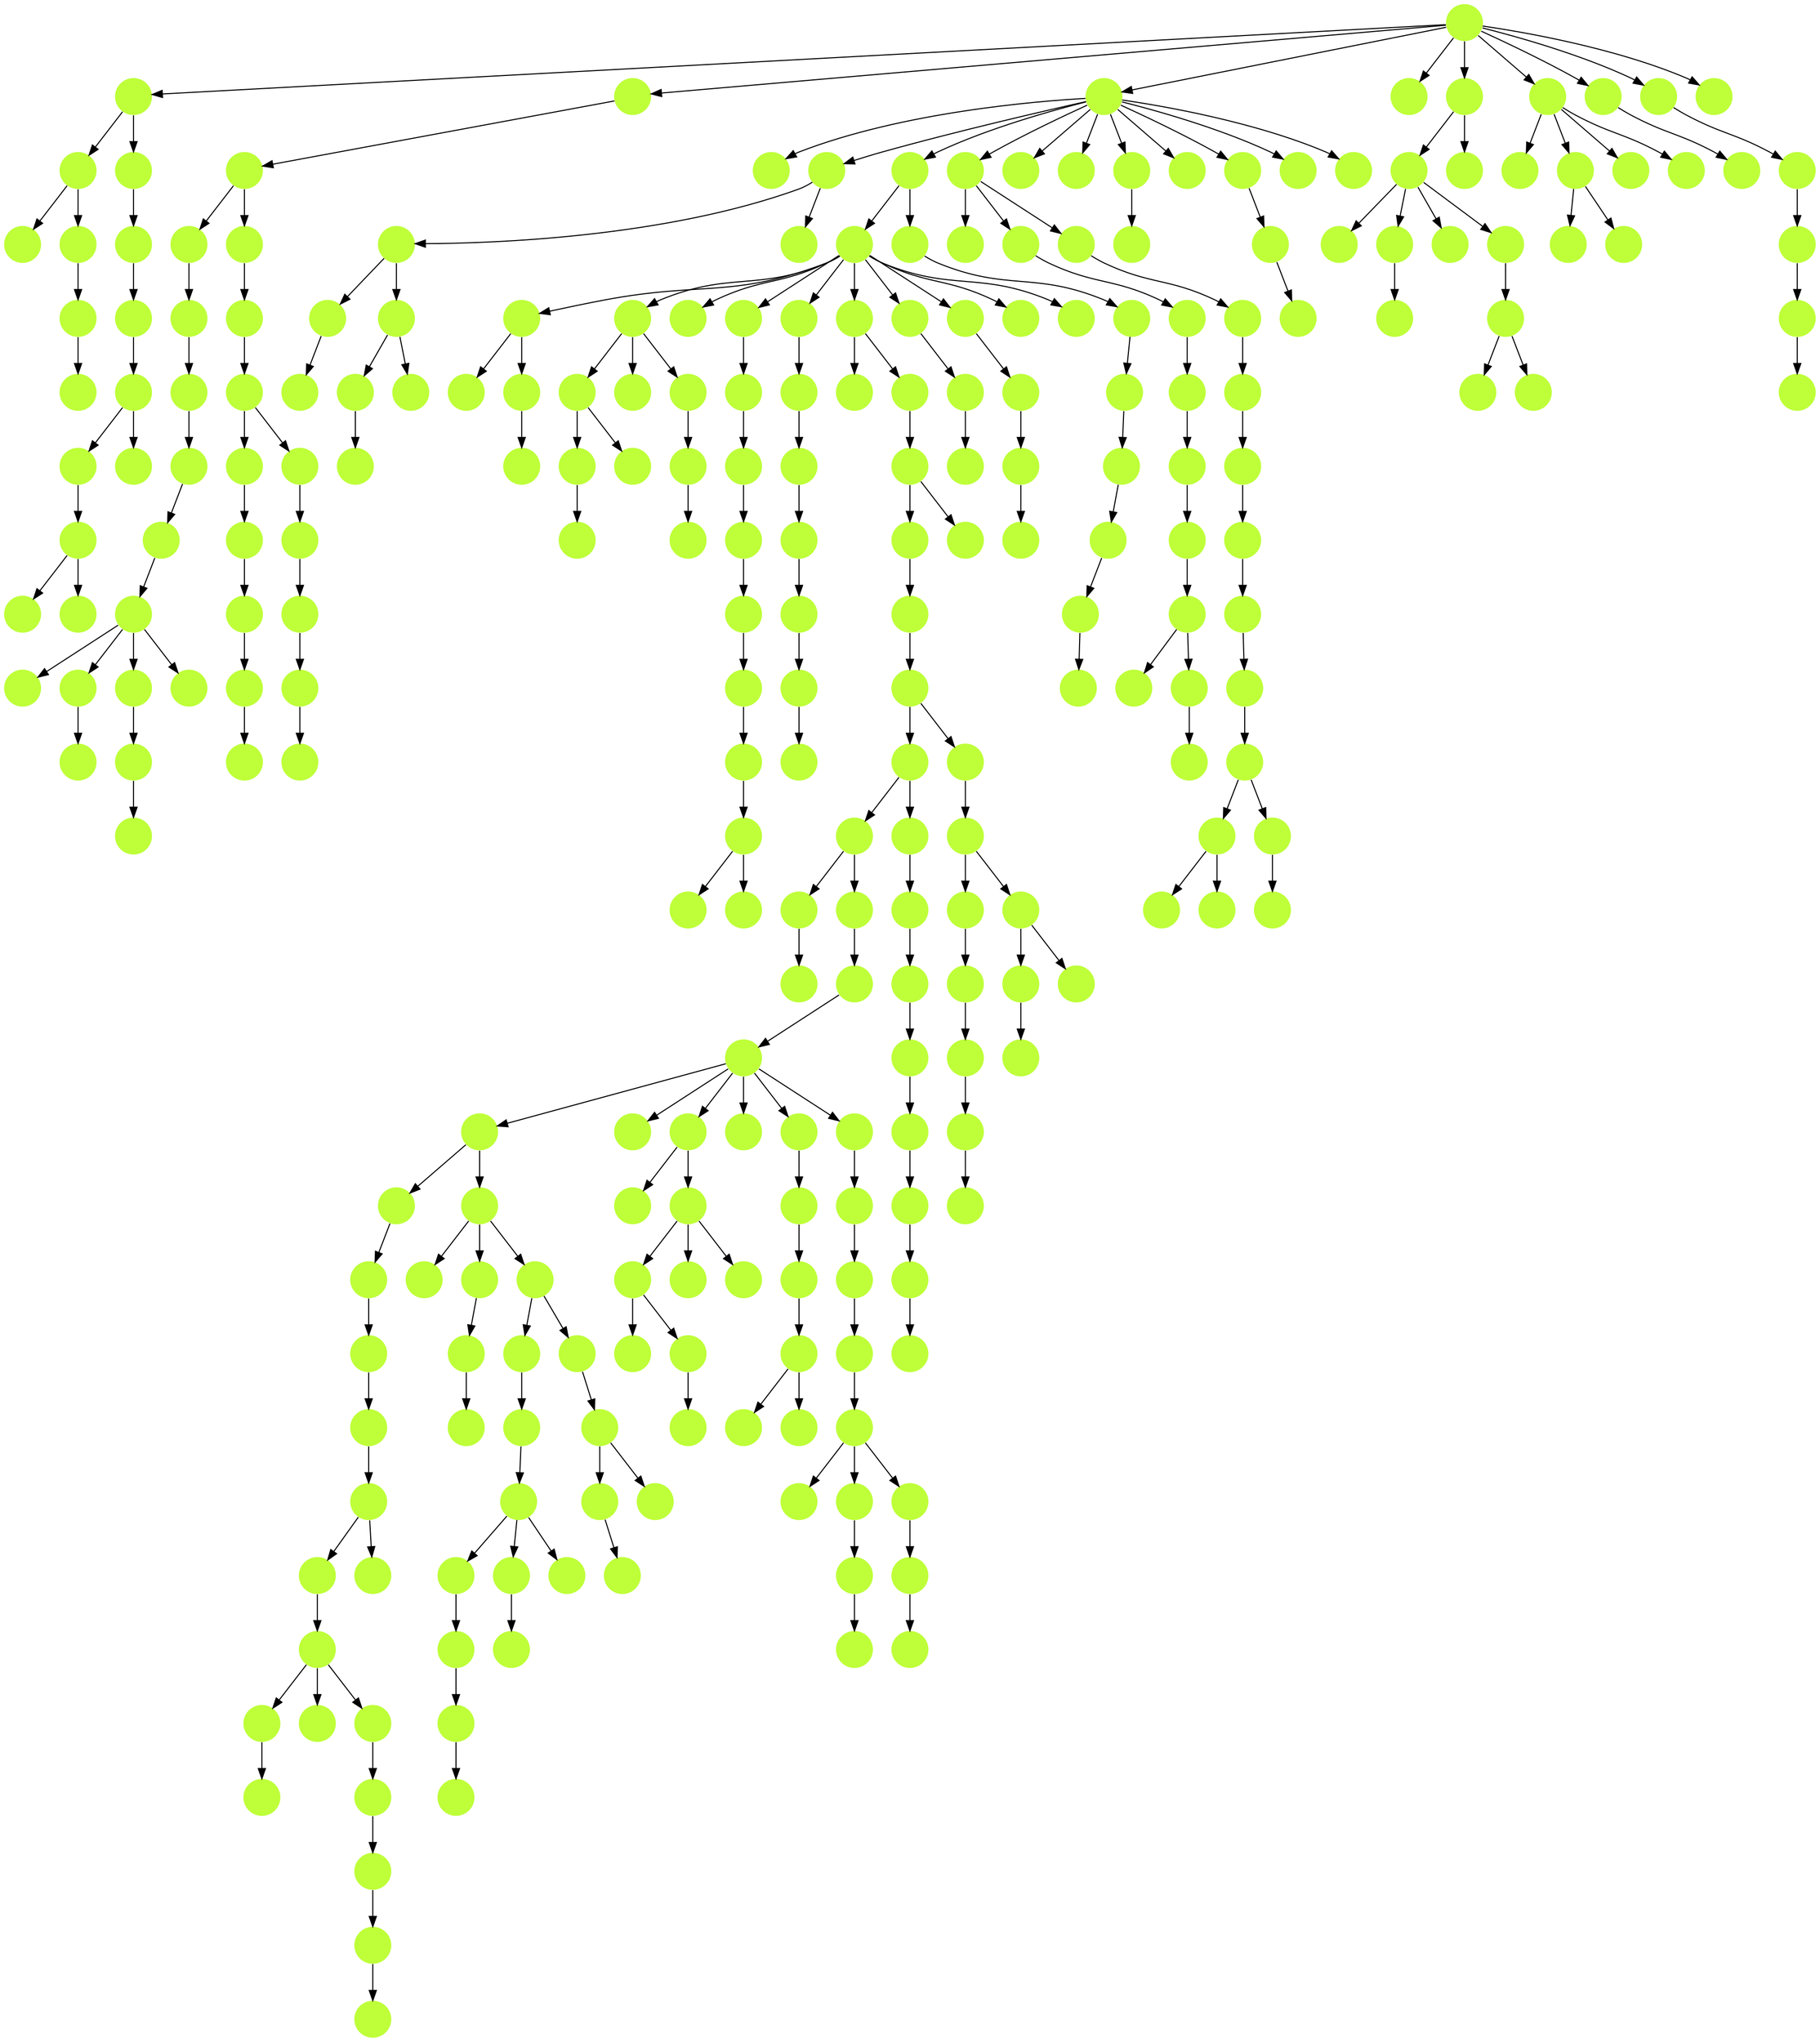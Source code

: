 digraph{
0 [tooltip = "N", penwidth = 0, style = filled, fillcolor = "#beff39", shape = circle, label = ""]
1 [tooltip = "N", penwidth = 0, style = filled, fillcolor = "#beff39", shape = circle, label = ""]
2 [tooltip = "N", penwidth = 0, style = filled, fillcolor = "#beff39", shape = circle, label = ""]
3 [tooltip = "N", penwidth = 0, style = filled, fillcolor = "#beff39", shape = circle, label = ""]
4 [tooltip = "N", penwidth = 0, style = filled, fillcolor = "#beff39", shape = circle, label = ""]
5 [tooltip = "N", penwidth = 0, style = filled, fillcolor = "#beff39", shape = circle, label = ""]
6 [tooltip = "N", penwidth = 0, style = filled, fillcolor = "#beff39", shape = circle, label = ""]
7 [tooltip = "N", penwidth = 0, style = filled, fillcolor = "#beff39", shape = circle, label = ""]
8 [tooltip = "N", penwidth = 0, style = filled, fillcolor = "#beff39", shape = circle, label = ""]
9 [tooltip = "N", penwidth = 0, style = filled, fillcolor = "#beff39", shape = circle, label = ""]
10 [tooltip = "N", penwidth = 0, style = filled, fillcolor = "#beff39", shape = circle, label = ""]
11 [tooltip = "N", penwidth = 0, style = filled, fillcolor = "#beff39", shape = circle, label = ""]
12 [tooltip = "N", penwidth = 0, style = filled, fillcolor = "#beff39", shape = circle, label = ""]
13 [tooltip = "N", penwidth = 0, style = filled, fillcolor = "#beff39", shape = circle, label = ""]
14 [tooltip = "N", penwidth = 0, style = filled, fillcolor = "#beff39", shape = circle, label = ""]
15 [tooltip = "N", penwidth = 0, style = filled, fillcolor = "#beff39", shape = circle, label = ""]
16 [tooltip = "N", penwidth = 0, style = filled, fillcolor = "#beff39", shape = circle, label = ""]
17 [tooltip = "N", penwidth = 0, style = filled, fillcolor = "#beff39", shape = circle, label = ""]
18 [tooltip = "N", penwidth = 0, style = filled, fillcolor = "#beff39", shape = circle, label = ""]
19 [tooltip = "N", penwidth = 0, style = filled, fillcolor = "#beff39", shape = circle, label = ""]
20 [tooltip = "N", penwidth = 0, style = filled, fillcolor = "#beff39", shape = circle, label = ""]
21 [tooltip = "N", penwidth = 0, style = filled, fillcolor = "#beff39", shape = circle, label = ""]
22 [tooltip = "N", penwidth = 0, style = filled, fillcolor = "#beff39", shape = circle, label = ""]
23 [tooltip = "N", penwidth = 0, style = filled, fillcolor = "#beff39", shape = circle, label = ""]
24 [tooltip = "N", penwidth = 0, style = filled, fillcolor = "#beff39", shape = circle, label = ""]
25 [tooltip = "N", penwidth = 0, style = filled, fillcolor = "#beff39", shape = circle, label = ""]
26 [tooltip = "N", penwidth = 0, style = filled, fillcolor = "#beff39", shape = circle, label = ""]
27 [tooltip = "N", penwidth = 0, style = filled, fillcolor = "#beff39", shape = circle, label = ""]
28 [tooltip = "N", penwidth = 0, style = filled, fillcolor = "#beff39", shape = circle, label = ""]
29 [tooltip = "N", penwidth = 0, style = filled, fillcolor = "#beff39", shape = circle, label = ""]
30 [tooltip = "N", penwidth = 0, style = filled, fillcolor = "#beff39", shape = circle, label = ""]
31 [tooltip = "N", penwidth = 0, style = filled, fillcolor = "#beff39", shape = circle, label = ""]
32 [tooltip = "N", penwidth = 0, style = filled, fillcolor = "#beff39", shape = circle, label = ""]
33 [tooltip = "N", penwidth = 0, style = filled, fillcolor = "#beff39", shape = circle, label = ""]
34 [tooltip = "N", penwidth = 0, style = filled, fillcolor = "#beff39", shape = circle, label = ""]
35 [tooltip = "N", penwidth = 0, style = filled, fillcolor = "#beff39", shape = circle, label = ""]
36 [tooltip = "N", penwidth = 0, style = filled, fillcolor = "#beff39", shape = circle, label = ""]
37 [tooltip = "N", penwidth = 0, style = filled, fillcolor = "#beff39", shape = circle, label = ""]
38 [tooltip = "N", penwidth = 0, style = filled, fillcolor = "#beff39", shape = circle, label = ""]
39 [tooltip = "N", penwidth = 0, style = filled, fillcolor = "#beff39", shape = circle, label = ""]
40 [tooltip = "N", penwidth = 0, style = filled, fillcolor = "#beff39", shape = circle, label = ""]
41 [tooltip = "N", penwidth = 0, style = filled, fillcolor = "#beff39", shape = circle, label = ""]
42 [tooltip = "N", penwidth = 0, style = filled, fillcolor = "#beff39", shape = circle, label = ""]
43 [tooltip = "N", penwidth = 0, style = filled, fillcolor = "#beff39", shape = circle, label = ""]
44 [tooltip = "N", penwidth = 0, style = filled, fillcolor = "#beff39", shape = circle, label = ""]
45 [tooltip = "N", penwidth = 0, style = filled, fillcolor = "#beff39", shape = circle, label = ""]
46 [tooltip = "N", penwidth = 0, style = filled, fillcolor = "#beff39", shape = circle, label = ""]
47 [tooltip = "N", penwidth = 0, style = filled, fillcolor = "#beff39", shape = circle, label = ""]
48 [tooltip = "N", penwidth = 0, style = filled, fillcolor = "#beff39", shape = circle, label = ""]
49 [tooltip = "N", penwidth = 0, style = filled, fillcolor = "#beff39", shape = circle, label = ""]
50 [tooltip = "N", penwidth = 0, style = filled, fillcolor = "#beff39", shape = circle, label = ""]
51 [tooltip = "N", penwidth = 0, style = filled, fillcolor = "#beff39", shape = circle, label = ""]
52 [tooltip = "N", penwidth = 0, style = filled, fillcolor = "#beff39", shape = circle, label = ""]
53 [tooltip = "N", penwidth = 0, style = filled, fillcolor = "#beff39", shape = circle, label = ""]
54 [tooltip = "N", penwidth = 0, style = filled, fillcolor = "#beff39", shape = circle, label = ""]
55 [tooltip = "N", penwidth = 0, style = filled, fillcolor = "#beff39", shape = circle, label = ""]
56 [tooltip = "N", penwidth = 0, style = filled, fillcolor = "#beff39", shape = circle, label = ""]
57 [tooltip = "N", penwidth = 0, style = filled, fillcolor = "#beff39", shape = circle, label = ""]
58 [tooltip = "N", penwidth = 0, style = filled, fillcolor = "#beff39", shape = circle, label = ""]
59 [tooltip = "N", penwidth = 0, style = filled, fillcolor = "#beff39", shape = circle, label = ""]
60 [tooltip = "N", penwidth = 0, style = filled, fillcolor = "#beff39", shape = circle, label = ""]
61 [tooltip = "N", penwidth = 0, style = filled, fillcolor = "#beff39", shape = circle, label = ""]
62 [tooltip = "N", penwidth = 0, style = filled, fillcolor = "#beff39", shape = circle, label = ""]
63 [tooltip = "N", penwidth = 0, style = filled, fillcolor = "#beff39", shape = circle, label = ""]
64 [tooltip = "N", penwidth = 0, style = filled, fillcolor = "#beff39", shape = circle, label = ""]
65 [tooltip = "N", penwidth = 0, style = filled, fillcolor = "#beff39", shape = circle, label = ""]
66 [tooltip = "N", penwidth = 0, style = filled, fillcolor = "#beff39", shape = circle, label = ""]
67 [tooltip = "N", penwidth = 0, style = filled, fillcolor = "#beff39", shape = circle, label = ""]
68 [tooltip = "N", penwidth = 0, style = filled, fillcolor = "#beff39", shape = circle, label = ""]
69 [tooltip = "N", penwidth = 0, style = filled, fillcolor = "#beff39", shape = circle, label = ""]
70 [tooltip = "N", penwidth = 0, style = filled, fillcolor = "#beff39", shape = circle, label = ""]
71 [tooltip = "N", penwidth = 0, style = filled, fillcolor = "#beff39", shape = circle, label = ""]
72 [tooltip = "N", penwidth = 0, style = filled, fillcolor = "#beff39", shape = circle, label = ""]
73 [tooltip = "N", penwidth = 0, style = filled, fillcolor = "#beff39", shape = circle, label = ""]
74 [tooltip = "N", penwidth = 0, style = filled, fillcolor = "#beff39", shape = circle, label = ""]
75 [tooltip = "N", penwidth = 0, style = filled, fillcolor = "#beff39", shape = circle, label = ""]
76 [tooltip = "N", penwidth = 0, style = filled, fillcolor = "#beff39", shape = circle, label = ""]
77 [tooltip = "N", penwidth = 0, style = filled, fillcolor = "#beff39", shape = circle, label = ""]
78 [tooltip = "N", penwidth = 0, style = filled, fillcolor = "#beff39", shape = circle, label = ""]
79 [tooltip = "N", penwidth = 0, style = filled, fillcolor = "#beff39", shape = circle, label = ""]
80 [tooltip = "N", penwidth = 0, style = filled, fillcolor = "#beff39", shape = circle, label = ""]
81 [tooltip = "N", penwidth = 0, style = filled, fillcolor = "#beff39", shape = circle, label = ""]
82 [tooltip = "N", penwidth = 0, style = filled, fillcolor = "#beff39", shape = circle, label = ""]
83 [tooltip = "N", penwidth = 0, style = filled, fillcolor = "#beff39", shape = circle, label = ""]
84 [tooltip = "N", penwidth = 0, style = filled, fillcolor = "#beff39", shape = circle, label = ""]
85 [tooltip = "N", penwidth = 0, style = filled, fillcolor = "#beff39", shape = circle, label = ""]
86 [tooltip = "N", penwidth = 0, style = filled, fillcolor = "#beff39", shape = circle, label = ""]
87 [tooltip = "N", penwidth = 0, style = filled, fillcolor = "#beff39", shape = circle, label = ""]
88 [tooltip = "N", penwidth = 0, style = filled, fillcolor = "#beff39", shape = circle, label = ""]
89 [tooltip = "N", penwidth = 0, style = filled, fillcolor = "#beff39", shape = circle, label = ""]
90 [tooltip = "N", penwidth = 0, style = filled, fillcolor = "#beff39", shape = circle, label = ""]
91 [tooltip = "N", penwidth = 0, style = filled, fillcolor = "#beff39", shape = circle, label = ""]
92 [tooltip = "N", penwidth = 0, style = filled, fillcolor = "#beff39", shape = circle, label = ""]
93 [tooltip = "N", penwidth = 0, style = filled, fillcolor = "#beff39", shape = circle, label = ""]
94 [tooltip = "N", penwidth = 0, style = filled, fillcolor = "#beff39", shape = circle, label = ""]
95 [tooltip = "N", penwidth = 0, style = filled, fillcolor = "#beff39", shape = circle, label = ""]
96 [tooltip = "N", penwidth = 0, style = filled, fillcolor = "#beff39", shape = circle, label = ""]
97 [tooltip = "N", penwidth = 0, style = filled, fillcolor = "#beff39", shape = circle, label = ""]
98 [tooltip = "N", penwidth = 0, style = filled, fillcolor = "#beff39", shape = circle, label = ""]
99 [tooltip = "N", penwidth = 0, style = filled, fillcolor = "#beff39", shape = circle, label = ""]
100 [tooltip = "N", penwidth = 0, style = filled, fillcolor = "#beff39", shape = circle, label = ""]
101 [tooltip = "N", penwidth = 0, style = filled, fillcolor = "#beff39", shape = circle, label = ""]
102 [tooltip = "N", penwidth = 0, style = filled, fillcolor = "#beff39", shape = circle, label = ""]
103 [tooltip = "N", penwidth = 0, style = filled, fillcolor = "#beff39", shape = circle, label = ""]
104 [tooltip = "N", penwidth = 0, style = filled, fillcolor = "#beff39", shape = circle, label = ""]
105 [tooltip = "N", penwidth = 0, style = filled, fillcolor = "#beff39", shape = circle, label = ""]
106 [tooltip = "N", penwidth = 0, style = filled, fillcolor = "#beff39", shape = circle, label = ""]
107 [tooltip = "N", penwidth = 0, style = filled, fillcolor = "#beff39", shape = circle, label = ""]
108 [tooltip = "N", penwidth = 0, style = filled, fillcolor = "#beff39", shape = circle, label = ""]
109 [tooltip = "N", penwidth = 0, style = filled, fillcolor = "#beff39", shape = circle, label = ""]
110 [tooltip = "N", penwidth = 0, style = filled, fillcolor = "#beff39", shape = circle, label = ""]
111 [tooltip = "N", penwidth = 0, style = filled, fillcolor = "#beff39", shape = circle, label = ""]
112 [tooltip = "N", penwidth = 0, style = filled, fillcolor = "#beff39", shape = circle, label = ""]
113 [tooltip = "N", penwidth = 0, style = filled, fillcolor = "#beff39", shape = circle, label = ""]
114 [tooltip = "N", penwidth = 0, style = filled, fillcolor = "#beff39", shape = circle, label = ""]
115 [tooltip = "N", penwidth = 0, style = filled, fillcolor = "#beff39", shape = circle, label = ""]
116 [tooltip = "N", penwidth = 0, style = filled, fillcolor = "#beff39", shape = circle, label = ""]
117 [tooltip = "N", penwidth = 0, style = filled, fillcolor = "#beff39", shape = circle, label = ""]
118 [tooltip = "N", penwidth = 0, style = filled, fillcolor = "#beff39", shape = circle, label = ""]
119 [tooltip = "N", penwidth = 0, style = filled, fillcolor = "#beff39", shape = circle, label = ""]
120 [tooltip = "N", penwidth = 0, style = filled, fillcolor = "#beff39", shape = circle, label = ""]
121 [tooltip = "N", penwidth = 0, style = filled, fillcolor = "#beff39", shape = circle, label = ""]
122 [tooltip = "N", penwidth = 0, style = filled, fillcolor = "#beff39", shape = circle, label = ""]
123 [tooltip = "N", penwidth = 0, style = filled, fillcolor = "#beff39", shape = circle, label = ""]
124 [tooltip = "N", penwidth = 0, style = filled, fillcolor = "#beff39", shape = circle, label = ""]
125 [tooltip = "N", penwidth = 0, style = filled, fillcolor = "#beff39", shape = circle, label = ""]
126 [tooltip = "N", penwidth = 0, style = filled, fillcolor = "#beff39", shape = circle, label = ""]
127 [tooltip = "N", penwidth = 0, style = filled, fillcolor = "#beff39", shape = circle, label = ""]
128 [tooltip = "N", penwidth = 0, style = filled, fillcolor = "#beff39", shape = circle, label = ""]
129 [tooltip = "N", penwidth = 0, style = filled, fillcolor = "#beff39", shape = circle, label = ""]
130 [tooltip = "N", penwidth = 0, style = filled, fillcolor = "#beff39", shape = circle, label = ""]
131 [tooltip = "N", penwidth = 0, style = filled, fillcolor = "#beff39", shape = circle, label = ""]
132 [tooltip = "N", penwidth = 0, style = filled, fillcolor = "#beff39", shape = circle, label = ""]
133 [tooltip = "N", penwidth = 0, style = filled, fillcolor = "#beff39", shape = circle, label = ""]
134 [tooltip = "N", penwidth = 0, style = filled, fillcolor = "#beff39", shape = circle, label = ""]
135 [tooltip = "N", penwidth = 0, style = filled, fillcolor = "#beff39", shape = circle, label = ""]
136 [tooltip = "N", penwidth = 0, style = filled, fillcolor = "#beff39", shape = circle, label = ""]
137 [tooltip = "N", penwidth = 0, style = filled, fillcolor = "#beff39", shape = circle, label = ""]
138 [tooltip = "N", penwidth = 0, style = filled, fillcolor = "#beff39", shape = circle, label = ""]
139 [tooltip = "N", penwidth = 0, style = filled, fillcolor = "#beff39", shape = circle, label = ""]
140 [tooltip = "N", penwidth = 0, style = filled, fillcolor = "#beff39", shape = circle, label = ""]
141 [tooltip = "N", penwidth = 0, style = filled, fillcolor = "#beff39", shape = circle, label = ""]
142 [tooltip = "N", penwidth = 0, style = filled, fillcolor = "#beff39", shape = circle, label = ""]
143 [tooltip = "N", penwidth = 0, style = filled, fillcolor = "#beff39", shape = circle, label = ""]
144 [tooltip = "N", penwidth = 0, style = filled, fillcolor = "#beff39", shape = circle, label = ""]
145 [tooltip = "N", penwidth = 0, style = filled, fillcolor = "#beff39", shape = circle, label = ""]
146 [tooltip = "N", penwidth = 0, style = filled, fillcolor = "#beff39", shape = circle, label = ""]
147 [tooltip = "N", penwidth = 0, style = filled, fillcolor = "#beff39", shape = circle, label = ""]
148 [tooltip = "N", penwidth = 0, style = filled, fillcolor = "#beff39", shape = circle, label = ""]
149 [tooltip = "N", penwidth = 0, style = filled, fillcolor = "#beff39", shape = circle, label = ""]
150 [tooltip = "N", penwidth = 0, style = filled, fillcolor = "#beff39", shape = circle, label = ""]
151 [tooltip = "N", penwidth = 0, style = filled, fillcolor = "#beff39", shape = circle, label = ""]
152 [tooltip = "N", penwidth = 0, style = filled, fillcolor = "#beff39", shape = circle, label = ""]
153 [tooltip = "N", penwidth = 0, style = filled, fillcolor = "#beff39", shape = circle, label = ""]
154 [tooltip = "N", penwidth = 0, style = filled, fillcolor = "#beff39", shape = circle, label = ""]
155 [tooltip = "N", penwidth = 0, style = filled, fillcolor = "#beff39", shape = circle, label = ""]
156 [tooltip = "N", penwidth = 0, style = filled, fillcolor = "#beff39", shape = circle, label = ""]
157 [tooltip = "N", penwidth = 0, style = filled, fillcolor = "#beff39", shape = circle, label = ""]
158 [tooltip = "N", penwidth = 0, style = filled, fillcolor = "#beff39", shape = circle, label = ""]
159 [tooltip = "N", penwidth = 0, style = filled, fillcolor = "#beff39", shape = circle, label = ""]
160 [tooltip = "N", penwidth = 0, style = filled, fillcolor = "#beff39", shape = circle, label = ""]
161 [tooltip = "N", penwidth = 0, style = filled, fillcolor = "#beff39", shape = circle, label = ""]
162 [tooltip = "N", penwidth = 0, style = filled, fillcolor = "#beff39", shape = circle, label = ""]
163 [tooltip = "N", penwidth = 0, style = filled, fillcolor = "#beff39", shape = circle, label = ""]
164 [tooltip = "N", penwidth = 0, style = filled, fillcolor = "#beff39", shape = circle, label = ""]
165 [tooltip = "N", penwidth = 0, style = filled, fillcolor = "#beff39", shape = circle, label = ""]
166 [tooltip = "N", penwidth = 0, style = filled, fillcolor = "#beff39", shape = circle, label = ""]
167 [tooltip = "N", penwidth = 0, style = filled, fillcolor = "#beff39", shape = circle, label = ""]
168 [tooltip = "N", penwidth = 0, style = filled, fillcolor = "#beff39", shape = circle, label = ""]
169 [tooltip = "N", penwidth = 0, style = filled, fillcolor = "#beff39", shape = circle, label = ""]
170 [tooltip = "N", penwidth = 0, style = filled, fillcolor = "#beff39", shape = circle, label = ""]
171 [tooltip = "N", penwidth = 0, style = filled, fillcolor = "#beff39", shape = circle, label = ""]
172 [tooltip = "N", penwidth = 0, style = filled, fillcolor = "#beff39", shape = circle, label = ""]
173 [tooltip = "N", penwidth = 0, style = filled, fillcolor = "#beff39", shape = circle, label = ""]
174 [tooltip = "N", penwidth = 0, style = filled, fillcolor = "#beff39", shape = circle, label = ""]
175 [tooltip = "N", penwidth = 0, style = filled, fillcolor = "#beff39", shape = circle, label = ""]
176 [tooltip = "N", penwidth = 0, style = filled, fillcolor = "#beff39", shape = circle, label = ""]
177 [tooltip = "N", penwidth = 0, style = filled, fillcolor = "#beff39", shape = circle, label = ""]
178 [tooltip = "N", penwidth = 0, style = filled, fillcolor = "#beff39", shape = circle, label = ""]
179 [tooltip = "N", penwidth = 0, style = filled, fillcolor = "#beff39", shape = circle, label = ""]
180 [tooltip = "N", penwidth = 0, style = filled, fillcolor = "#beff39", shape = circle, label = ""]
181 [tooltip = "N", penwidth = 0, style = filled, fillcolor = "#beff39", shape = circle, label = ""]
182 [tooltip = "N", penwidth = 0, style = filled, fillcolor = "#beff39", shape = circle, label = ""]
183 [tooltip = "N", penwidth = 0, style = filled, fillcolor = "#beff39", shape = circle, label = ""]
184 [tooltip = "N", penwidth = 0, style = filled, fillcolor = "#beff39", shape = circle, label = ""]
185 [tooltip = "N", penwidth = 0, style = filled, fillcolor = "#beff39", shape = circle, label = ""]
186 [tooltip = "N", penwidth = 0, style = filled, fillcolor = "#beff39", shape = circle, label = ""]
187 [tooltip = "N", penwidth = 0, style = filled, fillcolor = "#beff39", shape = circle, label = ""]
188 [tooltip = "N", penwidth = 0, style = filled, fillcolor = "#beff39", shape = circle, label = ""]
189 [tooltip = "N", penwidth = 0, style = filled, fillcolor = "#beff39", shape = circle, label = ""]
190 [tooltip = "N", penwidth = 0, style = filled, fillcolor = "#beff39", shape = circle, label = ""]
191 [tooltip = "N", penwidth = 0, style = filled, fillcolor = "#beff39", shape = circle, label = ""]
192 [tooltip = "N", penwidth = 0, style = filled, fillcolor = "#beff39", shape = circle, label = ""]
193 [tooltip = "N", penwidth = 0, style = filled, fillcolor = "#beff39", shape = circle, label = ""]
194 [tooltip = "N", penwidth = 0, style = filled, fillcolor = "#beff39", shape = circle, label = ""]
195 [tooltip = "N", penwidth = 0, style = filled, fillcolor = "#beff39", shape = circle, label = ""]
196 [tooltip = "N", penwidth = 0, style = filled, fillcolor = "#beff39", shape = circle, label = ""]
197 [tooltip = "N", penwidth = 0, style = filled, fillcolor = "#beff39", shape = circle, label = ""]
198 [tooltip = "N", penwidth = 0, style = filled, fillcolor = "#beff39", shape = circle, label = ""]
199 [tooltip = "N", penwidth = 0, style = filled, fillcolor = "#beff39", shape = circle, label = ""]
200 [tooltip = "N", penwidth = 0, style = filled, fillcolor = "#beff39", shape = circle, label = ""]
201 [tooltip = "N", penwidth = 0, style = filled, fillcolor = "#beff39", shape = circle, label = ""]
202 [tooltip = "N", penwidth = 0, style = filled, fillcolor = "#beff39", shape = circle, label = ""]
203 [tooltip = "N", penwidth = 0, style = filled, fillcolor = "#beff39", shape = circle, label = ""]
204 [tooltip = "N", penwidth = 0, style = filled, fillcolor = "#beff39", shape = circle, label = ""]
205 [tooltip = "N", penwidth = 0, style = filled, fillcolor = "#beff39", shape = circle, label = ""]
206 [tooltip = "N", penwidth = 0, style = filled, fillcolor = "#beff39", shape = circle, label = ""]
207 [tooltip = "N", penwidth = 0, style = filled, fillcolor = "#beff39", shape = circle, label = ""]
208 [tooltip = "N", penwidth = 0, style = filled, fillcolor = "#beff39", shape = circle, label = ""]
209 [tooltip = "N", penwidth = 0, style = filled, fillcolor = "#beff39", shape = circle, label = ""]
210 [tooltip = "N", penwidth = 0, style = filled, fillcolor = "#beff39", shape = circle, label = ""]
211 [tooltip = "N", penwidth = 0, style = filled, fillcolor = "#beff39", shape = circle, label = ""]
212 [tooltip = "N", penwidth = 0, style = filled, fillcolor = "#beff39", shape = circle, label = ""]
213 [tooltip = "N", penwidth = 0, style = filled, fillcolor = "#beff39", shape = circle, label = ""]
214 [tooltip = "N", penwidth = 0, style = filled, fillcolor = "#beff39", shape = circle, label = ""]
215 [tooltip = "N", penwidth = 0, style = filled, fillcolor = "#beff39", shape = circle, label = ""]
216 [tooltip = "N", penwidth = 0, style = filled, fillcolor = "#beff39", shape = circle, label = ""]
217 [tooltip = "N", penwidth = 0, style = filled, fillcolor = "#beff39", shape = circle, label = ""]
218 [tooltip = "N", penwidth = 0, style = filled, fillcolor = "#beff39", shape = circle, label = ""]
219 [tooltip = "N", penwidth = 0, style = filled, fillcolor = "#beff39", shape = circle, label = ""]
220 [tooltip = "N", penwidth = 0, style = filled, fillcolor = "#beff39", shape = circle, label = ""]
221 [tooltip = "N", penwidth = 0, style = filled, fillcolor = "#beff39", shape = circle, label = ""]
222 [tooltip = "N", penwidth = 0, style = filled, fillcolor = "#beff39", shape = circle, label = ""]
223 [tooltip = "N", penwidth = 0, style = filled, fillcolor = "#beff39", shape = circle, label = ""]
224 [tooltip = "N", penwidth = 0, style = filled, fillcolor = "#beff39", shape = circle, label = ""]
225 [tooltip = "N", penwidth = 0, style = filled, fillcolor = "#beff39", shape = circle, label = ""]
226 [tooltip = "N", penwidth = 0, style = filled, fillcolor = "#beff39", shape = circle, label = ""]
227 [tooltip = "N", penwidth = 0, style = filled, fillcolor = "#beff39", shape = circle, label = ""]
228 [tooltip = "N", penwidth = 0, style = filled, fillcolor = "#beff39", shape = circle, label = ""]
229 [tooltip = "N", penwidth = 0, style = filled, fillcolor = "#beff39", shape = circle, label = ""]
230 [tooltip = "N", penwidth = 0, style = filled, fillcolor = "#beff39", shape = circle, label = ""]
231 [tooltip = "N", penwidth = 0, style = filled, fillcolor = "#beff39", shape = circle, label = ""]
232 [tooltip = "N", penwidth = 0, style = filled, fillcolor = "#beff39", shape = circle, label = ""]
233 [tooltip = "N", penwidth = 0, style = filled, fillcolor = "#beff39", shape = circle, label = ""]
234 [tooltip = "N", penwidth = 0, style = filled, fillcolor = "#beff39", shape = circle, label = ""]
235 [tooltip = "N", penwidth = 0, style = filled, fillcolor = "#beff39", shape = circle, label = ""]
236 [tooltip = "N", penwidth = 0, style = filled, fillcolor = "#beff39", shape = circle, label = ""]
237 [tooltip = "N", penwidth = 0, style = filled, fillcolor = "#beff39", shape = circle, label = ""]
238 [tooltip = "N", penwidth = 0, style = filled, fillcolor = "#beff39", shape = circle, label = ""]
239 [tooltip = "N", penwidth = 0, style = filled, fillcolor = "#beff39", shape = circle, label = ""]
240 [tooltip = "N", penwidth = 0, style = filled, fillcolor = "#beff39", shape = circle, label = ""]
241 [tooltip = "N", penwidth = 0, style = filled, fillcolor = "#beff39", shape = circle, label = ""]
242 [tooltip = "N", penwidth = 0, style = filled, fillcolor = "#beff39", shape = circle, label = ""]
243 [tooltip = "N", penwidth = 0, style = filled, fillcolor = "#beff39", shape = circle, label = ""]
244 [tooltip = "N", penwidth = 0, style = filled, fillcolor = "#beff39", shape = circle, label = ""]
245 [tooltip = "N", penwidth = 0, style = filled, fillcolor = "#beff39", shape = circle, label = ""]
246 [tooltip = "N", penwidth = 0, style = filled, fillcolor = "#beff39", shape = circle, label = ""]
247 [tooltip = "N", penwidth = 0, style = filled, fillcolor = "#beff39", shape = circle, label = ""]
248 [tooltip = "N", penwidth = 0, style = filled, fillcolor = "#beff39", shape = circle, label = ""]
249 [tooltip = "N", penwidth = 0, style = filled, fillcolor = "#beff39", shape = circle, label = ""]
250 [tooltip = "N", penwidth = 0, style = filled, fillcolor = "#beff39", shape = circle, label = ""]
251 [tooltip = "N", penwidth = 0, style = filled, fillcolor = "#beff39", shape = circle, label = ""]
252 [tooltip = "N", penwidth = 0, style = filled, fillcolor = "#beff39", shape = circle, label = ""]
253 [tooltip = "N", penwidth = 0, style = filled, fillcolor = "#beff39", shape = circle, label = ""]
254 [tooltip = "N", penwidth = 0, style = filled, fillcolor = "#beff39", shape = circle, label = ""]
255 [tooltip = "N", penwidth = 0, style = filled, fillcolor = "#beff39", shape = circle, label = ""]
256 [tooltip = "N", penwidth = 0, style = filled, fillcolor = "#beff39", shape = circle, label = ""]
257 [tooltip = "N", penwidth = 0, style = filled, fillcolor = "#beff39", shape = circle, label = ""]
258 [tooltip = "N", penwidth = 0, style = filled, fillcolor = "#beff39", shape = circle, label = ""]
259 [tooltip = "N", penwidth = 0, style = filled, fillcolor = "#beff39", shape = circle, label = ""]
260 [tooltip = "N", penwidth = 0, style = filled, fillcolor = "#beff39", shape = circle, label = ""]
261 [tooltip = "N", penwidth = 0, style = filled, fillcolor = "#beff39", shape = circle, label = ""]
262 [tooltip = "N", penwidth = 0, style = filled, fillcolor = "#beff39", shape = circle, label = ""]
263 [tooltip = "N", penwidth = 0, style = filled, fillcolor = "#beff39", shape = circle, label = ""]
264 [tooltip = "N", penwidth = 0, style = filled, fillcolor = "#beff39", shape = circle, label = ""]
265 [tooltip = "N", penwidth = 0, style = filled, fillcolor = "#beff39", shape = circle, label = ""]
210 -> 214
35 -> 22
92 -> 172
202 -> 198
9 -> 41
218 -> 265
200 -> 202
200 -> 201
245 -> 196
9 -> 107
34 -> 35
215 -> 218
39 -> 17
154 -> 134
127 -> 128
153 -> 151
11 -> 48
177 -> 264
219 -> 220
262 -> 263
92 -> 171
93 -> 97
70 -> 38
52 -> 53
235 -> 236
143 -> 85
140 -> 165
61 -> 62
256 -> 184
16 -> 25
92 -> 153
138 -> 252
182 -> 181
259 -> 258
238 -> 223
53 -> 57
92 -> 146
39 -> 114
146 -> 132
169 -> 170
155 -> 167
9 -> 16
97 -> 259
31 -> 24
194 -> 193
80 -> 47
229 -> 65
87 -> 216
36 -> 31
9 -> 39
0 -> 1
234 -> 229
149 -> 143
9 -> 52
114 -> 108
99 -> 100
121 -> 115
233 -> 247
69 -> 68
53 -> 54
39 -> 254
140 -> 141
9 -> 30
17 -> 243
141 -> 126
65 -> 70
6 -> 40
164 -> 161
231 -> 230
201 -> 204
211 -> 28
39 -> 79
229 -> 233
188 -> 253
25 -> 5
21 -> 87
88 -> 90
206 -> 77
7 -> 76
29 -> 23
144 -> 149
92 -> 142
15 -> 92
257 -> 192
224 -> 29
126 -> 125
217 -> 215
20 -> 26
211 -> 210
24 -> 93
39 -> 179
244 -> 245
150 -> 144
163 -> 164
101 -> 102
203 -> 238
13 -> 18
73 -> 59
14 -> 34
243 -> 20
96 -> 98
137 -> 135
122 -> 120
37 -> 14
134 -> 33
113 -> 75
68 -> 113
13 -> 12
70 -> 163
195 -> 256
42 -> 27
63 -> 66
95 -> 185
196 -> 194
17 -> 208
159 -> 191
152 -> 148
205 -> 182
33 -> 67
133 -> 138
86 -> 45
52 -> 56
85 -> 86
89 -> 88
62 -> 72
7 -> 4
145 -> 21
35 -> 19
225 -> 234
192 -> 190
135 -> 246
187 -> 188
166 -> 261
107 -> 112
147 -> 136
116 -> 122
182 -> 183
230 -> 224
220 -> 221
119 -> 11
139 -> 156
45 -> 80
30 -> 150
232 -> 235
173 -> 49
6 -> 2
82 -> 83
229 -> 162
212 -> 213
207 -> 211
97 -> 96
208 -> 209
39 -> 3
39 -> 78
204 -> 123
63 -> 203
153 -> 154
190 -> 159
13 -> 205
45 -> 89
84 -> 82
2 -> 101
71 -> 73
167 -> 168
131 -> 130
96 -> 160
229 -> 227
95 -> 103
132 -> 133
23 -> 43
39 -> 6
186 -> 131
110 -> 109
244 -> 158
134 -> 180
209 -> 212
148 -> 147
13 -> 106
120 -> 118
92 -> 140
128 -> 129
104 -> 105
52 -> 55
213 -> 207
39 -> 250
45 -> 46
229 -> 226
42 -> 13
139 -> 169
241 -> 242
9 -> 42
66 -> 64
141 -> 199
45 -> 178
92 -> 155
59 -> 127
112 -> 110
238 -> 241
118 -> 119
200 -> 255
87 -> 94
261 -> 262
39 -> 187
150 -> 145
228 -> 231
81 -> 84
103 -> 7
136 -> 137
65 -> 69
10 -> 174
64 -> 228
18 -> 8
9 -> 248
256 -> 189
223 -> 222
101 -> 99
222 -> 219
216 -> 217
66 -> 61
92 -> 139
10 -> 74
15 -> 116
75 -> 95
61 -> 225
251 -> 176
173 -> 206
26 -> 36
236 -> 237
19 -> 10
92 -> 152
239 -> 240
247 -> 71
115 -> 117
60 -> 50
59 -> 58
16 -> 37
39 -> 15
7 -> 257
196 -> 197
17 -> 32
109 -> 111
256 -> 173
236 -> 175
4 -> 91
67 -> 63
158 -> 157
52 -> 51
140 -> 186
92 -> 166
241 -> 239
176 -> 177
195 -> 249
50 -> 44
157 -> 200
70 -> 244
59 -> 60
9 -> 104
25 -> 121
2 -> 0
94 -> 81
252 -> 251
177 -> 260
229 -> 195
123 -> 124
227 -> 232
}